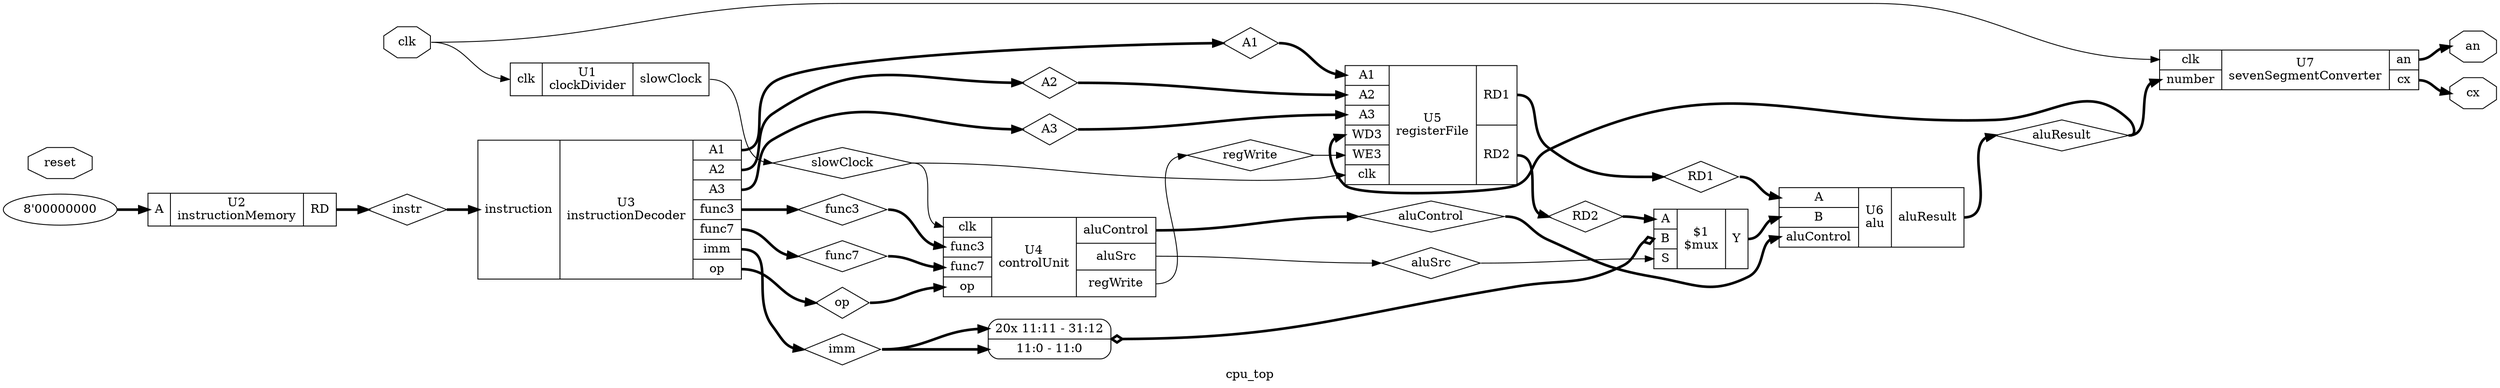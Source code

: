 digraph "cpu_top" {
label="cpu_top";
rankdir="LR";
remincross=true;
n2 [ shape=diamond, label="slowClock", color="black", fontcolor="black" ];
n3 [ shape=diamond, label="aluResult", color="black", fontcolor="black" ];
n4 [ shape=diamond, label="regWrite", color="black", fontcolor="black" ];
n5 [ shape=diamond, label="aluSrc", color="black", fontcolor="black" ];
n6 [ shape=diamond, label="aluControl", color="black", fontcolor="black" ];
n7 [ shape=diamond, label="RD2", color="black", fontcolor="black" ];
n8 [ shape=diamond, label="RD1", color="black", fontcolor="black" ];
n9 [ shape=diamond, label="imm", color="black", fontcolor="black" ];
n10 [ shape=diamond, label="A3", color="black", fontcolor="black" ];
n11 [ shape=diamond, label="A2", color="black", fontcolor="black" ];
n12 [ shape=diamond, label="A1", color="black", fontcolor="black" ];
n13 [ shape=diamond, label="func7", color="black", fontcolor="black" ];
n14 [ shape=diamond, label="func3", color="black", fontcolor="black" ];
n15 [ shape=diamond, label="op", color="black", fontcolor="black" ];
n16 [ shape=diamond, label="instr", color="black", fontcolor="black" ];
n17 [ shape=octagon, label="cx", color="black", fontcolor="black" ];
n18 [ shape=octagon, label="an", color="black", fontcolor="black" ];
n19 [ shape=octagon, label="reset", color="black", fontcolor="black" ];
n20 [ shape=octagon, label="clk", color="black", fontcolor="black" ];
c22 [ shape=record, label="{{<p20> clk|<p21> number}|U7\nsevenSegmentConverter|{<p18> an|<p17> cx}}",  ];
c27 [ shape=record, label="{{<p23> A|<p24> B|<p25> S}|$1\n$mux|{<p26> Y}}",  ];
x0 [ shape=record, style=rounded, label="<s20> 20x 11:11 - 31:12 |<s0> 11:0 - 11:0 ", color="black", fontcolor="black" ];
x0:e -> c27:p24:w [arrowhead=odiamond, arrowtail=odiamond, dir=both, color="black", fontcolor="black", style="setlinewidth(3)", label=""];
c28 [ shape=record, label="{{<p23> A|<p24> B|<p6> aluControl}|U6\nalu|{<p3> aluResult}}",  ];
c31 [ shape=record, label="{{<p12> A1|<p11> A2|<p10> A3|<p29> WD3|<p30> WE3|<p20> clk}|U5\nregisterFile|{<p8> RD1|<p7> RD2}}",  ];
c32 [ shape=record, label="{{<p20> clk|<p14> func3|<p13> func7|<p15> op}|U4\ncontrolUnit|{<p6> aluControl|<p5> aluSrc|<p4> regWrite}}",  ];
c34 [ shape=record, label="{{<p33> instruction}|U3\ninstructionDecoder|{<p12> A1|<p11> A2|<p10> A3|<p14> func3|<p13> func7|<p9> imm|<p15> op}}",  ];
v1 [ label="8'00000000" ];
c36 [ shape=record, label="{{<p23> A}|U2\ninstructionMemory|{<p35> RD}}",  ];
c37 [ shape=record, label="{{<p20> clk}|U1\nclockDivider|{<p2> slowClock}}",  ];
c27:p26:e -> c28:p24:w [color="black", fontcolor="black", style="setlinewidth(3)", label=""];
c34:p10:e -> n10:w [color="black", fontcolor="black", style="setlinewidth(3)", label=""];
n10:e -> c31:p10:w [color="black", fontcolor="black", style="setlinewidth(3)", label=""];
c34:p11:e -> n11:w [color="black", fontcolor="black", style="setlinewidth(3)", label=""];
n11:e -> c31:p11:w [color="black", fontcolor="black", style="setlinewidth(3)", label=""];
c34:p12:e -> n12:w [color="black", fontcolor="black", style="setlinewidth(3)", label=""];
n12:e -> c31:p12:w [color="black", fontcolor="black", style="setlinewidth(3)", label=""];
c34:p13:e -> n13:w [color="black", fontcolor="black", style="setlinewidth(3)", label=""];
n13:e -> c32:p13:w [color="black", fontcolor="black", style="setlinewidth(3)", label=""];
c34:p14:e -> n14:w [color="black", fontcolor="black", style="setlinewidth(3)", label=""];
n14:e -> c32:p14:w [color="black", fontcolor="black", style="setlinewidth(3)", label=""];
c34:p15:e -> n15:w [color="black", fontcolor="black", style="setlinewidth(3)", label=""];
n15:e -> c32:p15:w [color="black", fontcolor="black", style="setlinewidth(3)", label=""];
c36:p35:e -> n16:w [color="black", fontcolor="black", style="setlinewidth(3)", label=""];
n16:e -> c34:p33:w [color="black", fontcolor="black", style="setlinewidth(3)", label=""];
c22:p17:e -> n17:w [color="black", fontcolor="black", style="setlinewidth(3)", label=""];
c22:p18:e -> n18:w [color="black", fontcolor="black", style="setlinewidth(3)", label=""];
c37:p2:e -> n2:w [color="black", fontcolor="black", label=""];
n2:e -> c31:p20:w [color="black", fontcolor="black", label=""];
n2:e -> c32:p20:w [color="black", fontcolor="black", label=""];
n20:e -> c22:p20:w [color="black", fontcolor="black", label=""];
n20:e -> c37:p20:w [color="black", fontcolor="black", label=""];
c28:p3:e -> n3:w [color="black", fontcolor="black", style="setlinewidth(3)", label=""];
n3:e -> c22:p21:w [color="black", fontcolor="black", style="setlinewidth(3)", label=""];
n3:e -> c31:p29:w [color="black", fontcolor="black", style="setlinewidth(3)", label=""];
c32:p4:e -> n4:w [color="black", fontcolor="black", label=""];
n4:e -> c31:p30:w [color="black", fontcolor="black", label=""];
c32:p5:e -> n5:w [color="black", fontcolor="black", label=""];
n5:e -> c27:p25:w [color="black", fontcolor="black", label=""];
c32:p6:e -> n6:w [color="black", fontcolor="black", style="setlinewidth(3)", label=""];
n6:e -> c28:p6:w [color="black", fontcolor="black", style="setlinewidth(3)", label=""];
c31:p7:e -> n7:w [color="black", fontcolor="black", style="setlinewidth(3)", label=""];
n7:e -> c27:p23:w [color="black", fontcolor="black", style="setlinewidth(3)", label=""];
c31:p8:e -> n8:w [color="black", fontcolor="black", style="setlinewidth(3)", label=""];
n8:e -> c28:p23:w [color="black", fontcolor="black", style="setlinewidth(3)", label=""];
c34:p9:e -> n9:w [color="black", fontcolor="black", style="setlinewidth(3)", label=""];
n9:e -> x0:s0:w [color="black", fontcolor="black", style="setlinewidth(3)", label=""];
n9:e -> x0:s20:w [color="black", fontcolor="black", style="setlinewidth(3)", label=""];
v1:e -> c36:p23:w [color="black", fontcolor="black", style="setlinewidth(3)", label=""];
}
